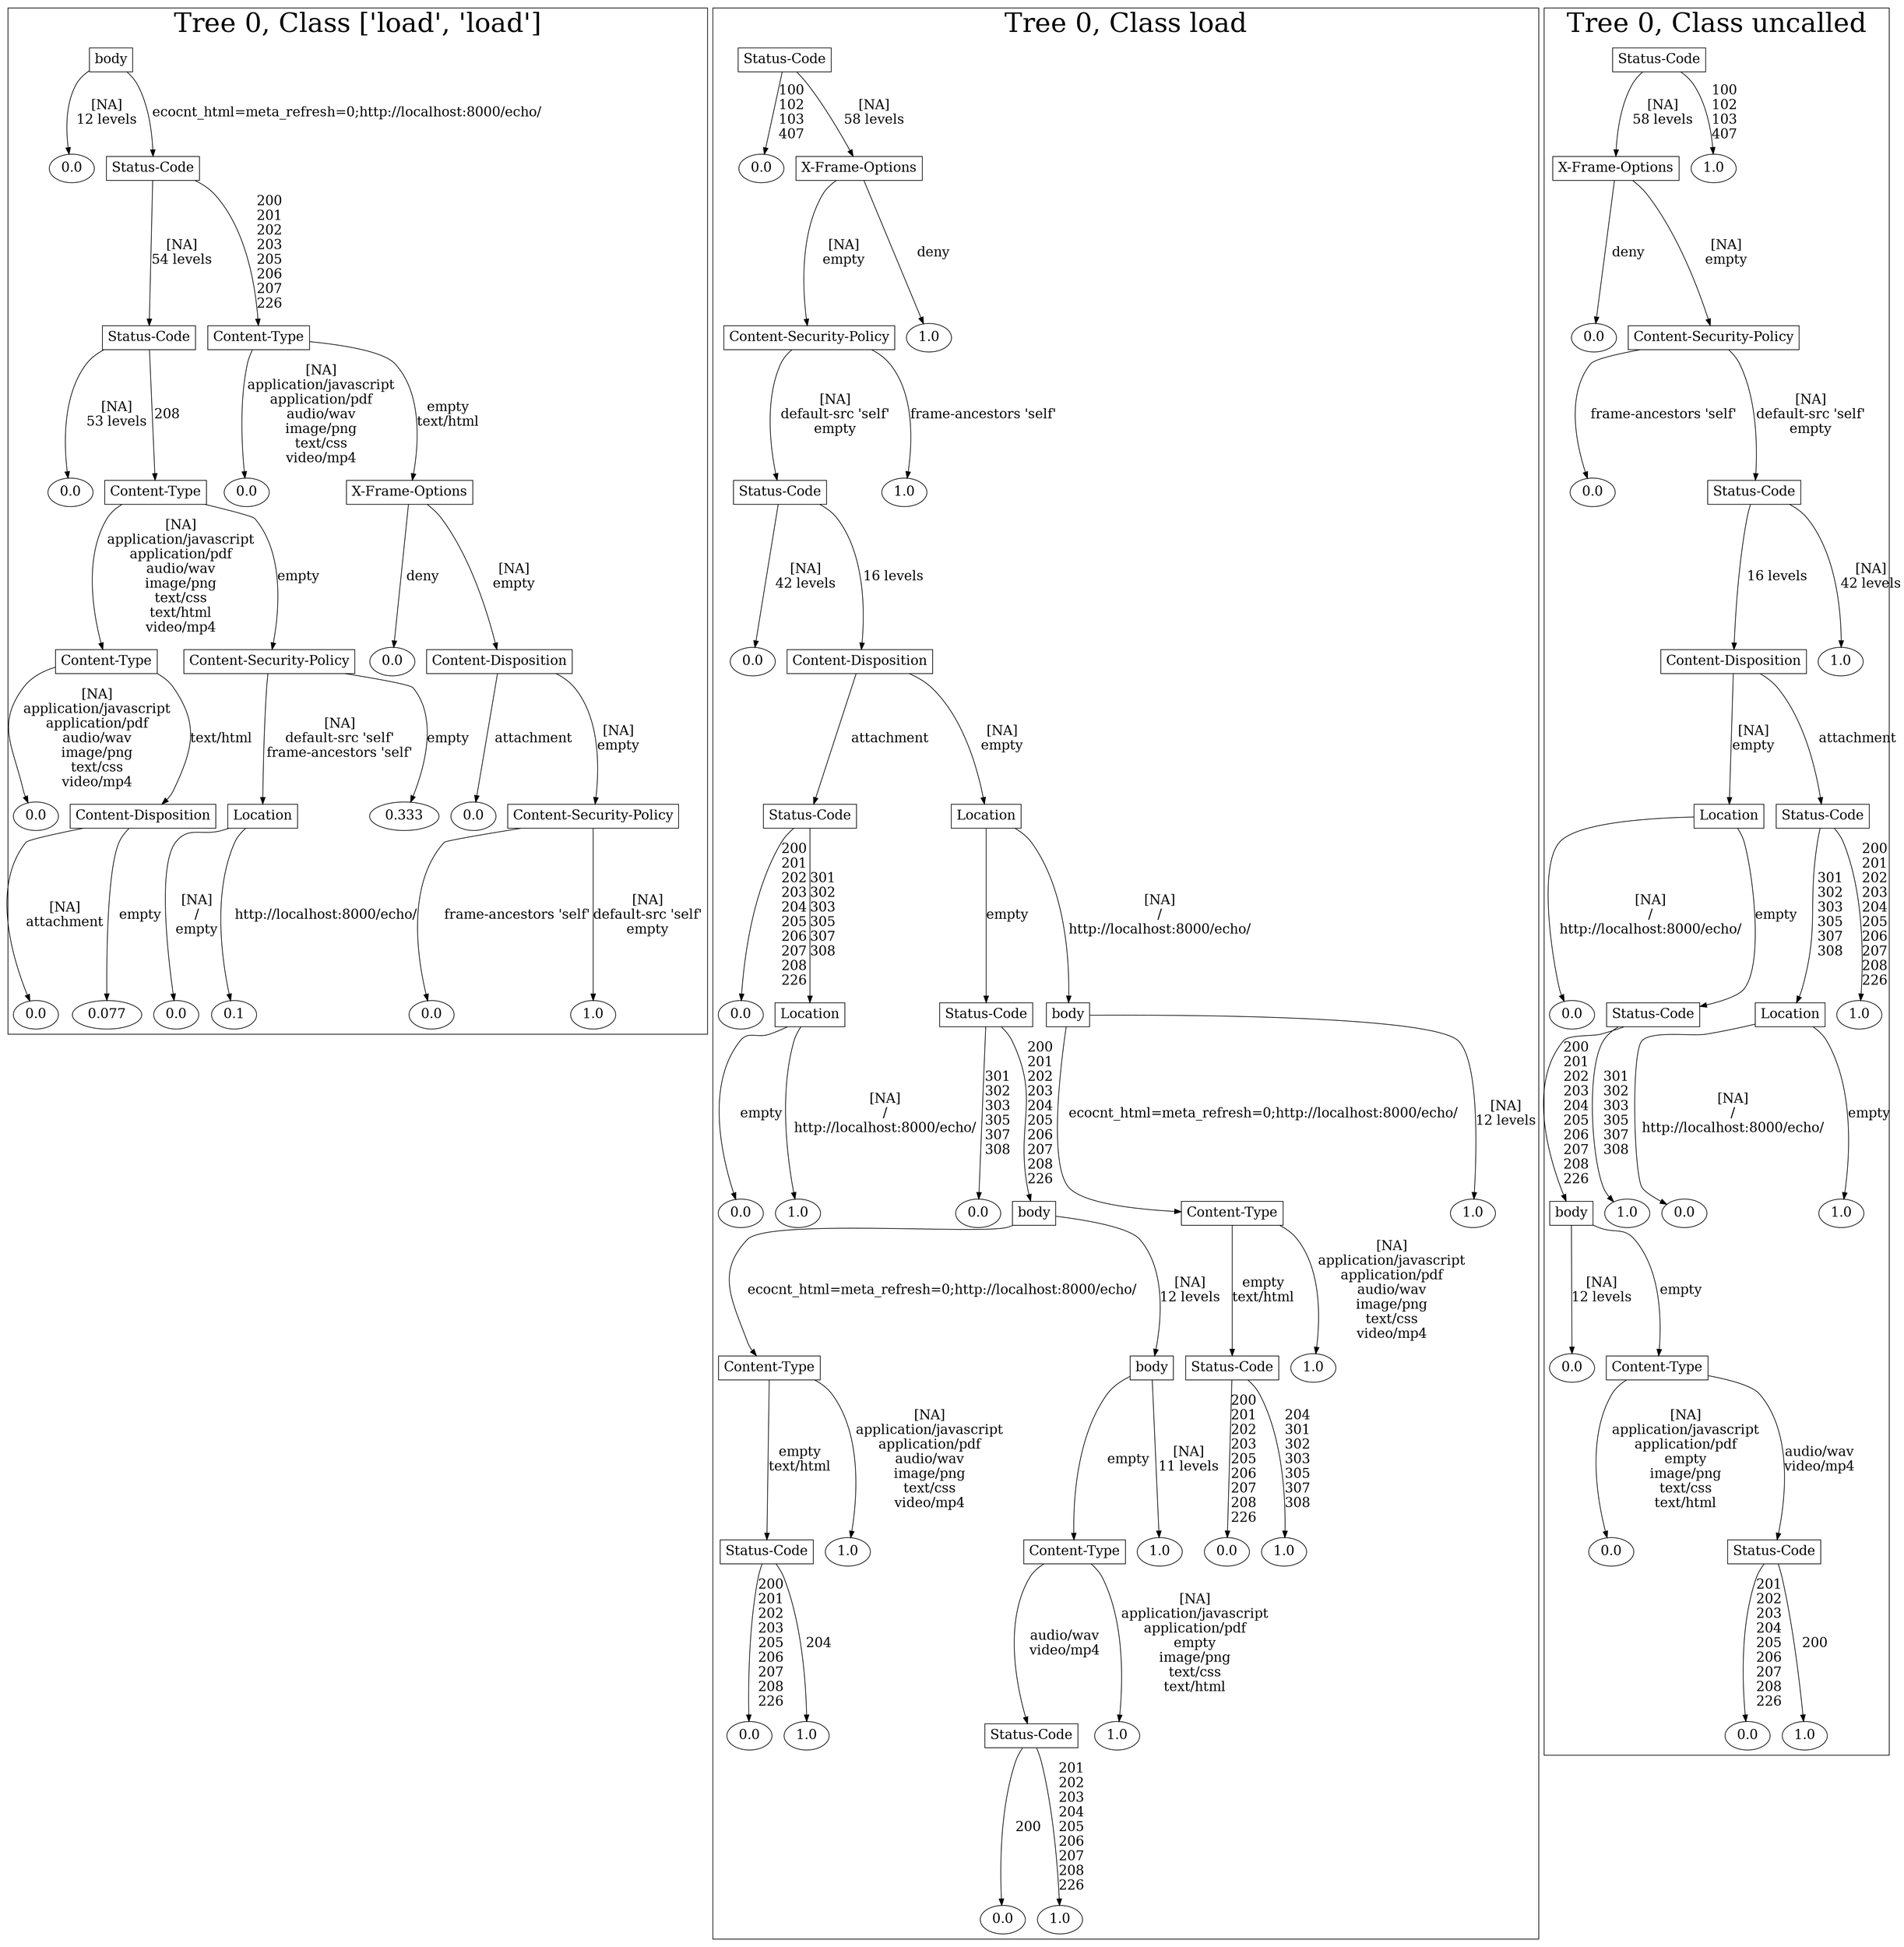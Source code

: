 /*
Generated by:
    http://https://github.com/h2oai/h2o-3/tree/master/h2o-genmodel/src/main/java/hex/genmodel/tools/PrintMojo.java
*/

/*
On a mac:

$ brew install graphviz
$ dot -Tpng file.gv -o file.png
$ open file.png
*/

digraph G {

subgraph cluster_0 {
/* Nodes */

/* Level 0 */
{
"SG_0_Node_0" [shape=box, fontsize=20, label="body"]
}

/* Level 1 */
{
"SG_0_Node_15" [fontsize=20, label="0.0"]
"SG_0_Node_1" [shape=box, fontsize=20, label="Status-Code"]
}

/* Level 2 */
{
"SG_0_Node_2" [shape=box, fontsize=20, label="Status-Code"]
"SG_0_Node_3" [shape=box, fontsize=20, label="Content-Type"]
}

/* Level 3 */
{
"SG_0_Node_16" [fontsize=20, label="0.0"]
"SG_0_Node_4" [shape=box, fontsize=20, label="Content-Type"]
"SG_0_Node_17" [fontsize=20, label="0.0"]
"SG_0_Node_5" [shape=box, fontsize=20, label="X-Frame-Options"]
}

/* Level 4 */
{
"SG_0_Node_6" [shape=box, fontsize=20, label="Content-Type"]
"SG_0_Node_7" [shape=box, fontsize=20, label="Content-Security-Policy"]
"SG_0_Node_18" [fontsize=20, label="0.0"]
"SG_0_Node_8" [shape=box, fontsize=20, label="Content-Disposition"]
}

/* Level 5 */
{
"SG_0_Node_19" [fontsize=20, label="0.0"]
"SG_0_Node_9" [shape=box, fontsize=20, label="Content-Disposition"]
"SG_0_Node_10" [shape=box, fontsize=20, label="Location"]
"SG_0_Node_20" [fontsize=20, label="0.333"]
"SG_0_Node_21" [fontsize=20, label="0.0"]
"SG_0_Node_12" [shape=box, fontsize=20, label="Content-Security-Policy"]
}

/* Level 6 */
{
"SG_0_Node_22" [fontsize=20, label="0.0"]
"SG_0_Node_23" [fontsize=20, label="0.077"]
"SG_0_Node_24" [fontsize=20, label="0.0"]
"SG_0_Node_25" [fontsize=20, label="0.1"]
"SG_0_Node_26" [fontsize=20, label="0.0"]
"SG_0_Node_27" [fontsize=20, label="1.0"]
}

/* Edges */
"SG_0_Node_0" -> "SG_0_Node_15" [fontsize=20, label="[NA]
12 levels
"]
"SG_0_Node_0" -> "SG_0_Node_1" [fontsize=20, label="ecocnt_html=meta_refresh=0;http://localhost:8000/echo/
"]
"SG_0_Node_1" -> "SG_0_Node_2" [fontsize=20, label="[NA]
54 levels
"]
"SG_0_Node_1" -> "SG_0_Node_3" [fontsize=20, label="200
201
202
203
205
206
207
226
"]
"SG_0_Node_3" -> "SG_0_Node_17" [fontsize=20, label="[NA]
application/javascript
application/pdf
audio/wav
image/png
text/css
video/mp4
"]
"SG_0_Node_3" -> "SG_0_Node_5" [fontsize=20, label="empty
text/html
"]
"SG_0_Node_5" -> "SG_0_Node_18" [fontsize=20, label="deny
"]
"SG_0_Node_5" -> "SG_0_Node_8" [fontsize=20, label="[NA]
empty
"]
"SG_0_Node_8" -> "SG_0_Node_21" [fontsize=20, label="attachment
"]
"SG_0_Node_8" -> "SG_0_Node_12" [fontsize=20, label="[NA]
empty
"]
"SG_0_Node_12" -> "SG_0_Node_26" [fontsize=20, label="frame-ancestors 'self'
"]
"SG_0_Node_12" -> "SG_0_Node_27" [fontsize=20, label="[NA]
default-src 'self'
empty
"]
"SG_0_Node_2" -> "SG_0_Node_16" [fontsize=20, label="[NA]
53 levels
"]
"SG_0_Node_2" -> "SG_0_Node_4" [fontsize=20, label="208
"]
"SG_0_Node_4" -> "SG_0_Node_6" [fontsize=20, label="[NA]
application/javascript
application/pdf
audio/wav
image/png
text/css
text/html
video/mp4
"]
"SG_0_Node_4" -> "SG_0_Node_7" [fontsize=20, label="empty
"]
"SG_0_Node_7" -> "SG_0_Node_10" [fontsize=20, label="[NA]
default-src 'self'
frame-ancestors 'self'
"]
"SG_0_Node_7" -> "SG_0_Node_20" [fontsize=20, label="empty
"]
"SG_0_Node_10" -> "SG_0_Node_24" [fontsize=20, label="[NA]
/
empty
"]
"SG_0_Node_10" -> "SG_0_Node_25" [fontsize=20, label="http://localhost:8000/echo/
"]
"SG_0_Node_6" -> "SG_0_Node_19" [fontsize=20, label="[NA]
application/javascript
application/pdf
audio/wav
image/png
text/css
video/mp4
"]
"SG_0_Node_6" -> "SG_0_Node_9" [fontsize=20, label="text/html
"]
"SG_0_Node_9" -> "SG_0_Node_22" [fontsize=20, label="[NA]
attachment
"]
"SG_0_Node_9" -> "SG_0_Node_23" [fontsize=20, label="empty
"]

fontsize=40
label="Tree 0, Class ['load', 'load']"
}

subgraph cluster_1 {
/* Nodes */

/* Level 0 */
{
"SG_1_Node_0" [shape=box, fontsize=20, label="Status-Code"]
}

/* Level 1 */
{
"SG_1_Node_18" [fontsize=20, label="0.0"]
"SG_1_Node_1" [shape=box, fontsize=20, label="X-Frame-Options"]
}

/* Level 2 */
{
"SG_1_Node_2" [shape=box, fontsize=20, label="Content-Security-Policy"]
"SG_1_Node_19" [fontsize=20, label="1.0"]
}

/* Level 3 */
{
"SG_1_Node_3" [shape=box, fontsize=20, label="Status-Code"]
"SG_1_Node_20" [fontsize=20, label="1.0"]
}

/* Level 4 */
{
"SG_1_Node_21" [fontsize=20, label="0.0"]
"SG_1_Node_4" [shape=box, fontsize=20, label="Content-Disposition"]
}

/* Level 5 */
{
"SG_1_Node_5" [shape=box, fontsize=20, label="Status-Code"]
"SG_1_Node_6" [shape=box, fontsize=20, label="Location"]
}

/* Level 6 */
{
"SG_1_Node_22" [fontsize=20, label="0.0"]
"SG_1_Node_7" [shape=box, fontsize=20, label="Location"]
"SG_1_Node_8" [shape=box, fontsize=20, label="Status-Code"]
"SG_1_Node_9" [shape=box, fontsize=20, label="body"]
}

/* Level 7 */
{
"SG_1_Node_23" [fontsize=20, label="0.0"]
"SG_1_Node_24" [fontsize=20, label="1.0"]
"SG_1_Node_25" [fontsize=20, label="0.0"]
"SG_1_Node_10" [shape=box, fontsize=20, label="body"]
"SG_1_Node_11" [shape=box, fontsize=20, label="Content-Type"]
"SG_1_Node_26" [fontsize=20, label="1.0"]
}

/* Level 8 */
{
"SG_1_Node_12" [shape=box, fontsize=20, label="Content-Type"]
"SG_1_Node_13" [shape=box, fontsize=20, label="body"]
"SG_1_Node_14" [shape=box, fontsize=20, label="Status-Code"]
"SG_1_Node_27" [fontsize=20, label="1.0"]
}

/* Level 9 */
{
"SG_1_Node_15" [shape=box, fontsize=20, label="Status-Code"]
"SG_1_Node_28" [fontsize=20, label="1.0"]
"SG_1_Node_16" [shape=box, fontsize=20, label="Content-Type"]
"SG_1_Node_29" [fontsize=20, label="1.0"]
"SG_1_Node_30" [fontsize=20, label="0.0"]
"SG_1_Node_31" [fontsize=20, label="1.0"]
}

/* Level 10 */
{
"SG_1_Node_32" [fontsize=20, label="0.0"]
"SG_1_Node_33" [fontsize=20, label="1.0"]
"SG_1_Node_17" [shape=box, fontsize=20, label="Status-Code"]
"SG_1_Node_34" [fontsize=20, label="1.0"]
}

/* Level 11 */
{
"SG_1_Node_35" [fontsize=20, label="0.0"]
"SG_1_Node_36" [fontsize=20, label="1.0"]
}

/* Edges */
"SG_1_Node_0" -> "SG_1_Node_18" [fontsize=20, label="100
102
103
407
"]
"SG_1_Node_0" -> "SG_1_Node_1" [fontsize=20, label="[NA]
58 levels
"]
"SG_1_Node_1" -> "SG_1_Node_2" [fontsize=20, label="[NA]
empty
"]
"SG_1_Node_1" -> "SG_1_Node_19" [fontsize=20, label="deny
"]
"SG_1_Node_2" -> "SG_1_Node_3" [fontsize=20, label="[NA]
default-src 'self'
empty
"]
"SG_1_Node_2" -> "SG_1_Node_20" [fontsize=20, label="frame-ancestors 'self'
"]
"SG_1_Node_3" -> "SG_1_Node_21" [fontsize=20, label="[NA]
42 levels
"]
"SG_1_Node_3" -> "SG_1_Node_4" [fontsize=20, label="16 levels
"]
"SG_1_Node_4" -> "SG_1_Node_5" [fontsize=20, label="attachment
"]
"SG_1_Node_4" -> "SG_1_Node_6" [fontsize=20, label="[NA]
empty
"]
"SG_1_Node_6" -> "SG_1_Node_8" [fontsize=20, label="empty
"]
"SG_1_Node_6" -> "SG_1_Node_9" [fontsize=20, label="[NA]
/
http://localhost:8000/echo/
"]
"SG_1_Node_9" -> "SG_1_Node_11" [fontsize=20, label="ecocnt_html=meta_refresh=0;http://localhost:8000/echo/
"]
"SG_1_Node_9" -> "SG_1_Node_26" [fontsize=20, label="[NA]
12 levels
"]
"SG_1_Node_11" -> "SG_1_Node_14" [fontsize=20, label="empty
text/html
"]
"SG_1_Node_11" -> "SG_1_Node_27" [fontsize=20, label="[NA]
application/javascript
application/pdf
audio/wav
image/png
text/css
video/mp4
"]
"SG_1_Node_14" -> "SG_1_Node_30" [fontsize=20, label="200
201
202
203
205
206
207
208
226
"]
"SG_1_Node_14" -> "SG_1_Node_31" [fontsize=20, label="204
301
302
303
305
307
308
"]
"SG_1_Node_8" -> "SG_1_Node_25" [fontsize=20, label="301
302
303
305
307
308
"]
"SG_1_Node_8" -> "SG_1_Node_10" [fontsize=20, label="200
201
202
203
204
205
206
207
208
226
"]
"SG_1_Node_10" -> "SG_1_Node_12" [fontsize=20, label="ecocnt_html=meta_refresh=0;http://localhost:8000/echo/
"]
"SG_1_Node_10" -> "SG_1_Node_13" [fontsize=20, label="[NA]
12 levels
"]
"SG_1_Node_13" -> "SG_1_Node_16" [fontsize=20, label="empty
"]
"SG_1_Node_13" -> "SG_1_Node_29" [fontsize=20, label="[NA]
11 levels
"]
"SG_1_Node_16" -> "SG_1_Node_17" [fontsize=20, label="audio/wav
video/mp4
"]
"SG_1_Node_16" -> "SG_1_Node_34" [fontsize=20, label="[NA]
application/javascript
application/pdf
empty
image/png
text/css
text/html
"]
"SG_1_Node_17" -> "SG_1_Node_35" [fontsize=20, label="200
"]
"SG_1_Node_17" -> "SG_1_Node_36" [fontsize=20, label="201
202
203
204
205
206
207
208
226
"]
"SG_1_Node_12" -> "SG_1_Node_15" [fontsize=20, label="empty
text/html
"]
"SG_1_Node_12" -> "SG_1_Node_28" [fontsize=20, label="[NA]
application/javascript
application/pdf
audio/wav
image/png
text/css
video/mp4
"]
"SG_1_Node_15" -> "SG_1_Node_32" [fontsize=20, label="200
201
202
203
205
206
207
208
226
"]
"SG_1_Node_15" -> "SG_1_Node_33" [fontsize=20, label="204
"]
"SG_1_Node_5" -> "SG_1_Node_22" [fontsize=20, label="200
201
202
203
204
205
206
207
208
226
"]
"SG_1_Node_5" -> "SG_1_Node_7" [fontsize=20, label="301
302
303
305
307
308
"]
"SG_1_Node_7" -> "SG_1_Node_23" [fontsize=20, label="empty
"]
"SG_1_Node_7" -> "SG_1_Node_24" [fontsize=20, label="[NA]
/
http://localhost:8000/echo/
"]

fontsize=40
label="Tree 0, Class load"
}

subgraph cluster_2 {
/* Nodes */

/* Level 0 */
{
"SG_2_Node_0" [shape=box, fontsize=20, label="Status-Code"]
}

/* Level 1 */
{
"SG_2_Node_1" [shape=box, fontsize=20, label="X-Frame-Options"]
"SG_2_Node_12" [fontsize=20, label="1.0"]
}

/* Level 2 */
{
"SG_2_Node_13" [fontsize=20, label="0.0"]
"SG_2_Node_2" [shape=box, fontsize=20, label="Content-Security-Policy"]
}

/* Level 3 */
{
"SG_2_Node_14" [fontsize=20, label="0.0"]
"SG_2_Node_3" [shape=box, fontsize=20, label="Status-Code"]
}

/* Level 4 */
{
"SG_2_Node_4" [shape=box, fontsize=20, label="Content-Disposition"]
"SG_2_Node_15" [fontsize=20, label="1.0"]
}

/* Level 5 */
{
"SG_2_Node_5" [shape=box, fontsize=20, label="Location"]
"SG_2_Node_6" [shape=box, fontsize=20, label="Status-Code"]
}

/* Level 6 */
{
"SG_2_Node_16" [fontsize=20, label="0.0"]
"SG_2_Node_7" [shape=box, fontsize=20, label="Status-Code"]
"SG_2_Node_8" [shape=box, fontsize=20, label="Location"]
"SG_2_Node_17" [fontsize=20, label="1.0"]
}

/* Level 7 */
{
"SG_2_Node_9" [shape=box, fontsize=20, label="body"]
"SG_2_Node_18" [fontsize=20, label="1.0"]
"SG_2_Node_19" [fontsize=20, label="0.0"]
"SG_2_Node_20" [fontsize=20, label="1.0"]
}

/* Level 8 */
{
"SG_2_Node_21" [fontsize=20, label="0.0"]
"SG_2_Node_10" [shape=box, fontsize=20, label="Content-Type"]
}

/* Level 9 */
{
"SG_2_Node_22" [fontsize=20, label="0.0"]
"SG_2_Node_11" [shape=box, fontsize=20, label="Status-Code"]
}

/* Level 10 */
{
"SG_2_Node_23" [fontsize=20, label="0.0"]
"SG_2_Node_24" [fontsize=20, label="1.0"]
}

/* Edges */
"SG_2_Node_0" -> "SG_2_Node_1" [fontsize=20, label="[NA]
58 levels
"]
"SG_2_Node_0" -> "SG_2_Node_12" [fontsize=20, label="100
102
103
407
"]
"SG_2_Node_1" -> "SG_2_Node_13" [fontsize=20, label="deny
"]
"SG_2_Node_1" -> "SG_2_Node_2" [fontsize=20, label="[NA]
empty
"]
"SG_2_Node_2" -> "SG_2_Node_14" [fontsize=20, label="frame-ancestors 'self'
"]
"SG_2_Node_2" -> "SG_2_Node_3" [fontsize=20, label="[NA]
default-src 'self'
empty
"]
"SG_2_Node_3" -> "SG_2_Node_4" [fontsize=20, label="16 levels
"]
"SG_2_Node_3" -> "SG_2_Node_15" [fontsize=20, label="[NA]
42 levels
"]
"SG_2_Node_4" -> "SG_2_Node_5" [fontsize=20, label="[NA]
empty
"]
"SG_2_Node_4" -> "SG_2_Node_6" [fontsize=20, label="attachment
"]
"SG_2_Node_6" -> "SG_2_Node_8" [fontsize=20, label="301
302
303
305
307
308
"]
"SG_2_Node_6" -> "SG_2_Node_17" [fontsize=20, label="200
201
202
203
204
205
206
207
208
226
"]
"SG_2_Node_8" -> "SG_2_Node_19" [fontsize=20, label="[NA]
/
http://localhost:8000/echo/
"]
"SG_2_Node_8" -> "SG_2_Node_20" [fontsize=20, label="empty
"]
"SG_2_Node_5" -> "SG_2_Node_16" [fontsize=20, label="[NA]
/
http://localhost:8000/echo/
"]
"SG_2_Node_5" -> "SG_2_Node_7" [fontsize=20, label="empty
"]
"SG_2_Node_7" -> "SG_2_Node_9" [fontsize=20, label="200
201
202
203
204
205
206
207
208
226
"]
"SG_2_Node_7" -> "SG_2_Node_18" [fontsize=20, label="301
302
303
305
307
308
"]
"SG_2_Node_9" -> "SG_2_Node_21" [fontsize=20, label="[NA]
12 levels
"]
"SG_2_Node_9" -> "SG_2_Node_10" [fontsize=20, label="empty
"]
"SG_2_Node_10" -> "SG_2_Node_22" [fontsize=20, label="[NA]
application/javascript
application/pdf
empty
image/png
text/css
text/html
"]
"SG_2_Node_10" -> "SG_2_Node_11" [fontsize=20, label="audio/wav
video/mp4
"]
"SG_2_Node_11" -> "SG_2_Node_23" [fontsize=20, label="201
202
203
204
205
206
207
208
226
"]
"SG_2_Node_11" -> "SG_2_Node_24" [fontsize=20, label="200
"]

fontsize=40
label="Tree 0, Class uncalled"
}

}

